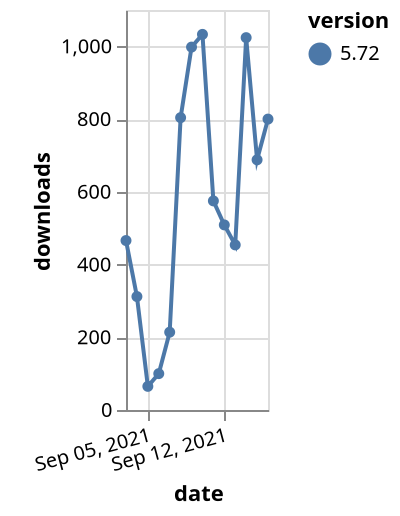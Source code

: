 {"$schema": "https://vega.github.io/schema/vega-lite/v5.json", "description": "A simple bar chart with embedded data.", "data": {"values": [{"date": "2021-09-03", "total": 272762, "delta": 466, "version": "5.72"}, {"date": "2021-09-04", "total": 273074, "delta": 312, "version": "5.72"}, {"date": "2021-09-05", "total": 273139, "delta": 65, "version": "5.72"}, {"date": "2021-09-06", "total": 273239, "delta": 100, "version": "5.72"}, {"date": "2021-09-07", "total": 273453, "delta": 214, "version": "5.72"}, {"date": "2021-09-08", "total": 274257, "delta": 804, "version": "5.72"}, {"date": "2021-09-09", "total": 275255, "delta": 998, "version": "5.72"}, {"date": "2021-09-10", "total": 276288, "delta": 1033, "version": "5.72"}, {"date": "2021-09-11", "total": 276863, "delta": 575, "version": "5.72"}, {"date": "2021-09-12", "total": 277372, "delta": 509, "version": "5.72"}, {"date": "2021-09-13", "total": 277826, "delta": 454, "version": "5.72"}, {"date": "2021-09-14", "total": 278850, "delta": 1024, "version": "5.72"}, {"date": "2021-09-15", "total": 279538, "delta": 688, "version": "5.72"}, {"date": "2021-09-16", "total": 280338, "delta": 800, "version": "5.72"}]}, "width": "container", "mark": {"type": "line", "point": {"filled": true}}, "encoding": {"x": {"field": "date", "type": "temporal", "timeUnit": "yearmonthdate", "title": "date", "axis": {"labelAngle": -15}}, "y": {"field": "delta", "type": "quantitative", "title": "downloads"}, "color": {"field": "version", "type": "nominal"}, "tooltip": {"field": "delta"}}}